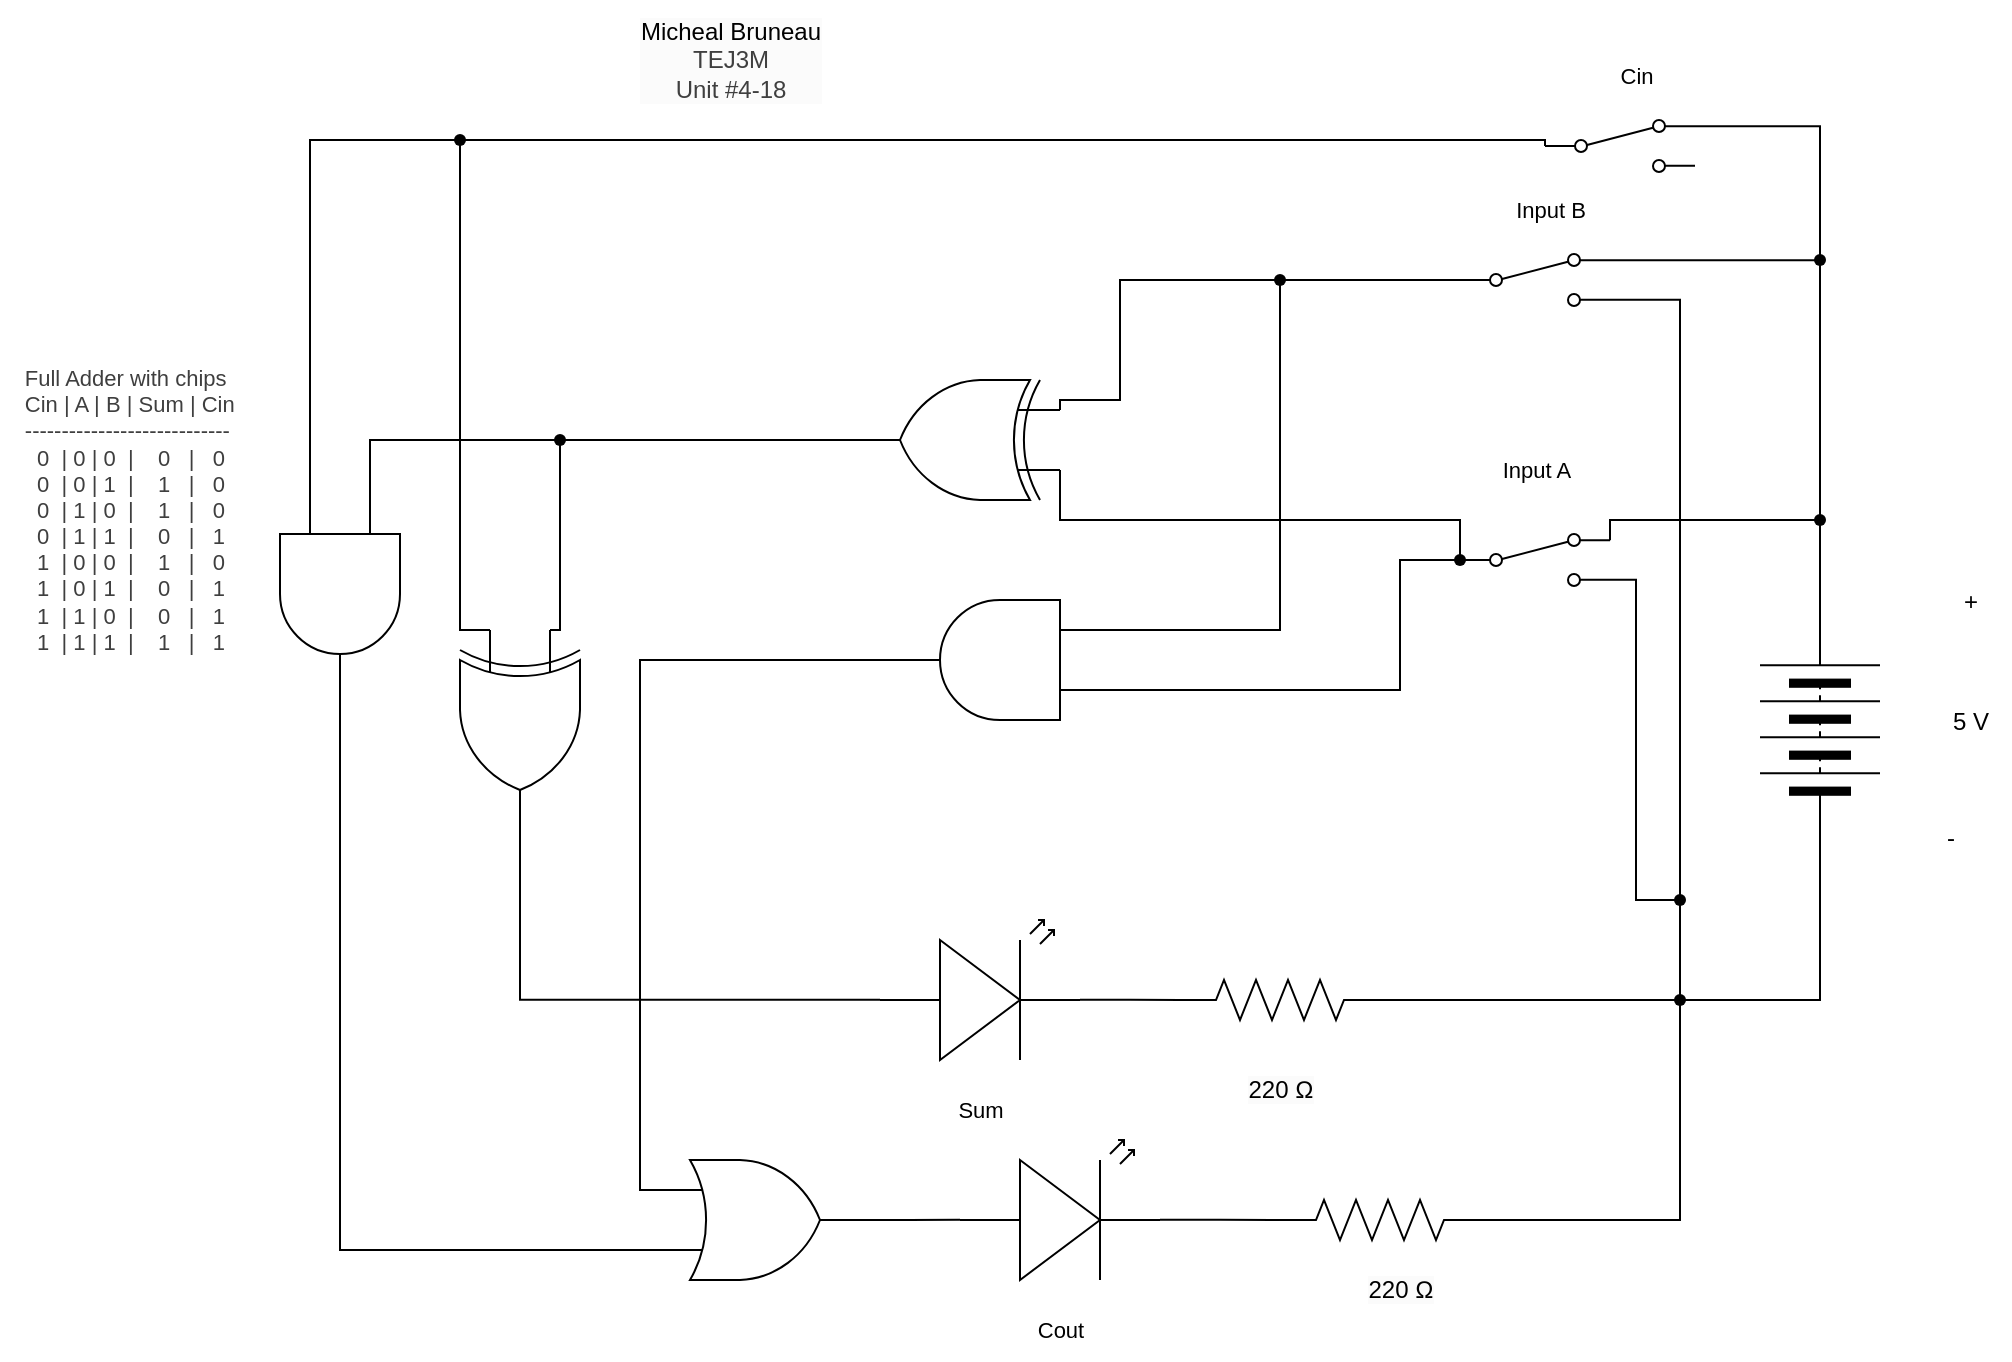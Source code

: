 <mxfile>
    <diagram id="pGN1fUSrJsTgnADHcw5h" name="Page-1">
        <mxGraphModel dx="2281" dy="856" grid="1" gridSize="10" guides="1" tooltips="1" connect="1" arrows="1" fold="1" page="1" pageScale="1" pageWidth="850" pageHeight="1100" math="0" shadow="0">
            <root>
                <mxCell id="0"/>
                <mxCell id="1" parent="0"/>
                <mxCell id="87" value="&lt;span style=&quot;scrollbar-color: rgb(226, 226, 226) rgb(251, 251, 251); background-color: rgb(251, 251, 251); color: rgb(0, 0, 0);&quot;&gt;Micheal Bruneau&lt;/span&gt;&lt;div style=&quot;scrollbar-color: rgb(226, 226, 226) rgb(251, 251, 251); background-color: rgb(251, 251, 251); color: rgb(63, 63, 63);&quot;&gt;TEJ3M&lt;/div&gt;&lt;div style=&quot;scrollbar-color: rgb(226, 226, 226) rgb(251, 251, 251); background-color: rgb(251, 251, 251); color: rgb(63, 63, 63);&quot;&gt;Unit #4-18&lt;/div&gt;" style="text;html=1;align=center;verticalAlign=middle;resizable=0;points=[];autosize=1;strokeColor=none;fillColor=none;" vertex="1" parent="1">
                    <mxGeometry x="180" y="190" width="110" height="60" as="geometry"/>
                </mxCell>
                <mxCell id="88" value="&lt;div style=&quot;scrollbar-color: rgb(226, 226, 226) rgb(251, 251, 251); font-size: 11px; text-align: left; color: rgb(63, 63, 63);&quot;&gt;&lt;span style=&quot;background-color: rgb(255, 255, 255);&quot;&gt;Full Adder with chips&lt;/span&gt;&lt;/div&gt;&lt;div style=&quot;scrollbar-color: rgb(226, 226, 226) rgb(251, 251, 251); font-size: 11px; text-align: left; color: rgb(63, 63, 63);&quot;&gt;&lt;span style=&quot;color: light-dark(rgb(63, 63, 63), rgb(183, 183, 183));&quot;&gt;Cin | A | B | Sum | Cin&lt;/span&gt;&lt;/div&gt;&lt;div style=&quot;color: rgb(63, 63, 63); scrollbar-color: rgb(226, 226, 226) rgb(251, 251, 251); font-size: 11px; text-align: left;&quot;&gt;----------------------------&lt;/div&gt;&lt;div style=&quot;color: rgb(63, 63, 63); scrollbar-color: rgb(226, 226, 226) rgb(251, 251, 251); font-size: 11px; text-align: left;&quot;&gt;&amp;nbsp; 0&amp;nbsp; | 0 | 0&amp;nbsp; |&amp;nbsp; &amp;nbsp; 0&amp;nbsp; &amp;nbsp;|&amp;nbsp; &amp;nbsp;0&lt;/div&gt;&lt;div style=&quot;color: rgb(63, 63, 63); scrollbar-color: rgb(226, 226, 226) rgb(251, 251, 251); font-size: 11px; text-align: left;&quot;&gt;&amp;nbsp; 0&amp;nbsp; | 0 | 1&amp;nbsp; |&amp;nbsp; &amp;nbsp; 1&amp;nbsp; &amp;nbsp;|&amp;nbsp; &amp;nbsp;0&lt;/div&gt;&lt;div style=&quot;color: rgb(63, 63, 63); scrollbar-color: rgb(226, 226, 226) rgb(251, 251, 251); font-size: 11px; text-align: left;&quot;&gt;&amp;nbsp; 0&amp;nbsp; | 1 | 0&amp;nbsp; |&amp;nbsp; &amp;nbsp; 1&amp;nbsp; &amp;nbsp;|&amp;nbsp; &amp;nbsp;0&lt;/div&gt;&lt;div style=&quot;color: rgb(63, 63, 63); scrollbar-color: rgb(226, 226, 226) rgb(251, 251, 251); font-size: 11px; text-align: left;&quot;&gt;&amp;nbsp; 0&amp;nbsp; | 1 | 1&amp;nbsp; |&amp;nbsp; &amp;nbsp; 0&amp;nbsp; &amp;nbsp;|&amp;nbsp; &amp;nbsp;1&lt;/div&gt;&lt;div style=&quot;color: rgb(63, 63, 63); scrollbar-color: rgb(226, 226, 226) rgb(251, 251, 251); font-size: 11px; text-align: left;&quot;&gt;&amp;nbsp; 1&amp;nbsp; | 0 | 0&amp;nbsp; |&amp;nbsp; &amp;nbsp; 1&amp;nbsp; &amp;nbsp;|&amp;nbsp; &amp;nbsp;0&lt;/div&gt;&lt;div style=&quot;color: rgb(63, 63, 63); scrollbar-color: rgb(226, 226, 226) rgb(251, 251, 251); font-size: 11px; text-align: left;&quot;&gt;&amp;nbsp; 1&amp;nbsp; | 0 | 1&amp;nbsp; |&amp;nbsp; &amp;nbsp; 0&amp;nbsp; &amp;nbsp;|&amp;nbsp; &amp;nbsp;1&lt;/div&gt;&lt;div style=&quot;color: rgb(63, 63, 63); scrollbar-color: rgb(226, 226, 226) rgb(251, 251, 251); font-size: 11px; text-align: left;&quot;&gt;&amp;nbsp; 1&amp;nbsp; | 1 | 0&amp;nbsp; |&amp;nbsp; &amp;nbsp; 0&amp;nbsp; &amp;nbsp;|&amp;nbsp; &amp;nbsp;1&lt;/div&gt;&lt;div style=&quot;color: rgb(63, 63, 63); scrollbar-color: rgb(226, 226, 226) rgb(251, 251, 251); font-size: 11px; text-align: left;&quot;&gt;&amp;nbsp; 1&amp;nbsp; | 1 | 1&amp;nbsp; |&amp;nbsp; &amp;nbsp; 1&amp;nbsp; &amp;nbsp;|&amp;nbsp; &amp;nbsp;1&amp;nbsp;&amp;nbsp;&lt;/div&gt;" style="text;html=1;align=center;verticalAlign=middle;resizable=0;points=[];autosize=1;strokeColor=none;fillColor=none;" vertex="1" parent="1">
                    <mxGeometry x="-130" y="365" width="130" height="160" as="geometry"/>
                </mxCell>
                <mxCell id="89" style="edgeStyle=orthogonalEdgeStyle;html=1;exitX=1;exitY=0.5;exitDx=0;exitDy=0;endArrow=none;endFill=0;rounded=0;entryX=1;entryY=0.12;entryDx=0;entryDy=0;" edge="1" parent="1" source="90" target="104">
                    <mxGeometry relative="1" as="geometry">
                        <mxPoint x="780" y="325" as="targetPoint"/>
                        <Array as="points">
                            <mxPoint x="780" y="320"/>
                        </Array>
                    </mxGeometry>
                </mxCell>
                <mxCell id="90" value="" style="pointerEvents=1;verticalLabelPosition=bottom;shadow=0;dashed=0;align=center;html=1;verticalAlign=top;shape=mxgraph.electrical.miscellaneous.batteryStack;rotation=-90;" vertex="1" parent="1">
                    <mxGeometry x="730" y="525" width="100" height="60" as="geometry"/>
                </mxCell>
                <mxCell id="91" value="+" style="text;html=1;align=center;verticalAlign=middle;resizable=0;points=[];autosize=1;strokeColor=none;fillColor=none;" vertex="1" parent="1">
                    <mxGeometry x="840" y="476" width="30" height="30" as="geometry"/>
                </mxCell>
                <mxCell id="92" value="-" style="text;html=1;align=center;verticalAlign=middle;resizable=0;points=[];autosize=1;strokeColor=none;fillColor=none;" vertex="1" parent="1">
                    <mxGeometry x="830" y="594" width="30" height="30" as="geometry"/>
                </mxCell>
                <mxCell id="93" value="5 V" style="text;html=1;align=center;verticalAlign=middle;resizable=0;points=[];autosize=1;strokeColor=none;fillColor=none;" vertex="1" parent="1">
                    <mxGeometry x="835" y="536" width="40" height="30" as="geometry"/>
                </mxCell>
                <mxCell id="94" style="edgeStyle=orthogonalEdgeStyle;shape=connector;curved=0;rounded=0;html=1;exitDx=0;exitDy=0;exitPerimeter=0;strokeColor=default;align=center;verticalAlign=middle;fontFamily=Helvetica;fontSize=11;fontColor=default;labelBackgroundColor=default;endArrow=none;endFill=0;entryX=1;entryY=0.88;entryDx=0;entryDy=0;" edge="1" parent="1" source="105" target="101">
                    <mxGeometry relative="1" as="geometry">
                        <mxPoint x="690" y="490" as="targetPoint"/>
                        <Array as="points">
                            <mxPoint x="688" y="640"/>
                            <mxPoint x="688" y="480"/>
                        </Array>
                    </mxGeometry>
                </mxCell>
                <mxCell id="95" value="" style="shape=waypoint;sketch=0;fillStyle=solid;size=6;pointerEvents=1;points=[];fillColor=none;resizable=0;rotatable=0;perimeter=centerPerimeter;snapToPoint=1;fontFamily=Helvetica;fontSize=11;fontColor=default;labelBackgroundColor=default;" vertex="1" parent="1">
                    <mxGeometry x="770" y="440" width="20" height="20" as="geometry"/>
                </mxCell>
                <mxCell id="96" style="edgeStyle=orthogonalEdgeStyle;shape=connector;curved=0;rounded=0;html=1;exitX=1;exitY=0.5;exitDx=0;exitDy=0;entryX=1;entryY=0.12;entryDx=0;entryDy=0;strokeColor=default;align=center;verticalAlign=middle;fontFamily=Helvetica;fontSize=11;fontColor=default;labelBackgroundColor=default;endArrow=none;endFill=0;" edge="1" parent="1" source="90" target="101">
                    <mxGeometry relative="1" as="geometry">
                        <Array as="points">
                            <mxPoint x="780" y="450"/>
                            <mxPoint x="675" y="450"/>
                        </Array>
                        <mxPoint x="690" y="450" as="targetPoint"/>
                    </mxGeometry>
                </mxCell>
                <mxCell id="97" value="Input A" style="text;html=1;align=center;verticalAlign=middle;resizable=0;points=[];autosize=1;strokeColor=none;fillColor=none;fontFamily=Helvetica;fontSize=11;fontColor=default;labelBackgroundColor=default;" vertex="1" parent="1">
                    <mxGeometry x="607.5" y="410" width="60" height="30" as="geometry"/>
                </mxCell>
                <mxCell id="98" value="&lt;span style=&quot;color: rgb(0, 0, 0); font-size: 12px; background-color: rgb(251, 251, 251);&quot;&gt;220 Ω&lt;/span&gt;" style="text;html=1;align=center;verticalAlign=middle;resizable=0;points=[];autosize=1;strokeColor=none;fillColor=none;fontFamily=Helvetica;fontSize=11;fontColor=default;labelBackgroundColor=default;" vertex="1" parent="1">
                    <mxGeometry x="480" y="720" width="60" height="30" as="geometry"/>
                </mxCell>
                <mxCell id="99" value="Sum" style="text;html=1;align=center;verticalAlign=middle;resizable=0;points=[];autosize=1;strokeColor=none;fillColor=none;fontFamily=Helvetica;fontSize=11;fontColor=default;labelBackgroundColor=default;" vertex="1" parent="1">
                    <mxGeometry x="335" y="730" width="50" height="30" as="geometry"/>
                </mxCell>
                <mxCell id="100" value="" style="shape=connector;rounded=0;html=1;exitX=0;exitY=0.25;exitDx=0;exitDy=0;exitPerimeter=0;entryDx=0;entryDy=0;entryPerimeter=0;strokeColor=default;align=center;verticalAlign=middle;fontFamily=Helvetica;fontSize=11;fontColor=default;labelBackgroundColor=default;endArrow=none;endFill=0;edgeStyle=orthogonalEdgeStyle;" edge="1" parent="1" source="106">
                    <mxGeometry relative="1" as="geometry">
                        <mxPoint x="410" y="420" as="sourcePoint"/>
                        <mxPoint x="600" y="470" as="targetPoint"/>
                        <Array as="points">
                            <mxPoint x="400" y="450"/>
                            <mxPoint x="600" y="450"/>
                        </Array>
                    </mxGeometry>
                </mxCell>
                <mxCell id="101" value="" style="html=1;shape=mxgraph.electrical.electro-mechanical.twoWaySwitch;aspect=fixed;elSwitchState=2;" vertex="1" parent="1">
                    <mxGeometry x="600" y="457" width="75" height="26" as="geometry"/>
                </mxCell>
                <mxCell id="102" value="Input B" style="text;html=1;align=center;verticalAlign=middle;resizable=0;points=[];autosize=1;strokeColor=none;fillColor=none;fontFamily=Helvetica;fontSize=11;fontColor=default;labelBackgroundColor=default;" vertex="1" parent="1">
                    <mxGeometry x="615" y="280" width="60" height="30" as="geometry"/>
                </mxCell>
                <mxCell id="103" value="" style="shape=connector;rounded=0;html=1;exitX=0;exitY=0.75;exitDx=0;exitDy=0;exitPerimeter=0;entryDx=0;entryDy=0;strokeColor=default;align=center;verticalAlign=middle;fontFamily=Helvetica;fontSize=11;fontColor=default;labelBackgroundColor=default;endArrow=none;endFill=0;edgeStyle=orthogonalEdgeStyle;entryX=0;entryY=0.5;" edge="1" parent="1" source="106" target="104">
                    <mxGeometry relative="1" as="geometry">
                        <mxPoint x="410" y="390" as="sourcePoint"/>
                        <mxPoint x="600" y="345" as="targetPoint"/>
                        <Array as="points">
                            <mxPoint x="400" y="390"/>
                            <mxPoint x="430" y="390"/>
                            <mxPoint x="430" y="330"/>
                        </Array>
                    </mxGeometry>
                </mxCell>
                <mxCell id="104" value="" style="html=1;shape=mxgraph.electrical.electro-mechanical.twoWaySwitch;aspect=fixed;elSwitchState=2;" vertex="1" parent="1">
                    <mxGeometry x="600" y="317" width="75" height="26" as="geometry"/>
                </mxCell>
                <mxCell id="105" value="" style="shape=waypoint;sketch=0;fillStyle=solid;size=6;pointerEvents=1;points=[];fillColor=none;resizable=0;rotatable=0;perimeter=centerPerimeter;snapToPoint=1;fontFamily=Helvetica;fontSize=11;fontColor=default;labelBackgroundColor=default;" vertex="1" parent="1">
                    <mxGeometry x="700" y="630" width="20" height="20" as="geometry"/>
                </mxCell>
                <mxCell id="106" value="" style="verticalLabelPosition=bottom;shadow=0;dashed=0;align=center;html=1;verticalAlign=top;shape=mxgraph.electrical.logic_gates.logic_gate;operation=xor;rotation=-180;" vertex="1" parent="1">
                    <mxGeometry x="300" y="380" width="100" height="60" as="geometry"/>
                </mxCell>
                <mxCell id="107" value="" style="pointerEvents=1;verticalLabelPosition=bottom;shadow=0;dashed=0;align=center;html=1;verticalAlign=top;shape=mxgraph.electrical.resistors.resistor_2;" vertex="1" parent="1">
                    <mxGeometry x="460" y="680" width="100" height="20" as="geometry"/>
                </mxCell>
                <mxCell id="108" value="" style="verticalLabelPosition=bottom;shadow=0;dashed=0;align=center;html=1;verticalAlign=top;shape=mxgraph.electrical.opto_electronics.led_2;pointerEvents=1;" vertex="1" parent="1">
                    <mxGeometry x="310" y="650" width="100" height="70" as="geometry"/>
                </mxCell>
                <mxCell id="109" style="edgeStyle=orthogonalEdgeStyle;html=1;exitX=1;exitY=0.57;exitDx=0;exitDy=0;exitPerimeter=0;entryX=0;entryY=0.5;entryDx=0;entryDy=0;entryPerimeter=0;rounded=0;endArrow=none;endFill=0;" edge="1" parent="1" source="108" target="107">
                    <mxGeometry relative="1" as="geometry"/>
                </mxCell>
                <mxCell id="111" value="" style="verticalLabelPosition=bottom;shadow=0;dashed=0;align=center;html=1;verticalAlign=top;shape=mxgraph.electrical.logic_gates.logic_gate;operation=and;fontFamily=Helvetica;fontSize=11;fontColor=default;labelBackgroundColor=default;rotation=-180;" vertex="1" parent="1">
                    <mxGeometry x="320" y="490" width="100" height="60" as="geometry"/>
                </mxCell>
                <mxCell id="112" style="edgeStyle=orthogonalEdgeStyle;shape=connector;rounded=0;html=1;exitDx=0;exitDy=0;entryX=0;entryY=0.75;entryDx=0;entryDy=0;entryPerimeter=0;strokeColor=default;align=center;verticalAlign=middle;fontFamily=Helvetica;fontSize=11;fontColor=default;labelBackgroundColor=default;endArrow=none;endFill=0;" edge="1" parent="1" source="116" target="111">
                    <mxGeometry relative="1" as="geometry">
                        <Array as="points">
                            <mxPoint x="510" y="505"/>
                        </Array>
                    </mxGeometry>
                </mxCell>
                <mxCell id="113" style="edgeStyle=orthogonalEdgeStyle;shape=connector;rounded=0;html=1;exitX=0;exitY=0.5;exitDx=0;exitDy=0;entryX=0;entryY=0.25;entryDx=0;entryDy=0;entryPerimeter=0;strokeColor=default;align=center;verticalAlign=middle;fontFamily=Helvetica;fontSize=11;fontColor=default;labelBackgroundColor=default;endArrow=none;endFill=0;" edge="1" parent="1" source="101" target="111">
                    <mxGeometry relative="1" as="geometry">
                        <Array as="points">
                            <mxPoint x="570" y="470"/>
                            <mxPoint x="570" y="535"/>
                        </Array>
                    </mxGeometry>
                </mxCell>
                <mxCell id="114" value="" style="shape=waypoint;sketch=0;fillStyle=solid;size=6;pointerEvents=1;points=[];fillColor=none;resizable=0;rotatable=0;perimeter=centerPerimeter;snapToPoint=1;fontFamily=Helvetica;fontSize=11;fontColor=default;labelBackgroundColor=default;" vertex="1" parent="1">
                    <mxGeometry x="590" y="460" width="20" height="20" as="geometry"/>
                </mxCell>
                <mxCell id="115" value="" style="edgeStyle=orthogonalEdgeStyle;shape=connector;rounded=0;html=1;exitX=0;exitY=0.5;exitDx=0;exitDy=0;entryDx=0;entryDy=0;entryPerimeter=0;strokeColor=default;align=center;verticalAlign=middle;fontFamily=Helvetica;fontSize=11;fontColor=default;labelBackgroundColor=default;endArrow=none;endFill=0;" edge="1" parent="1" source="104" target="116">
                    <mxGeometry relative="1" as="geometry">
                        <mxPoint x="600" y="345" as="sourcePoint"/>
                        <mxPoint x="420" y="505" as="targetPoint"/>
                        <Array as="points">
                            <mxPoint x="600" y="330"/>
                        </Array>
                    </mxGeometry>
                </mxCell>
                <mxCell id="116" value="" style="shape=waypoint;sketch=0;fillStyle=solid;size=6;pointerEvents=1;points=[];fillColor=none;resizable=0;rotatable=0;perimeter=centerPerimeter;snapToPoint=1;fontFamily=Helvetica;fontSize=11;fontColor=default;labelBackgroundColor=default;" vertex="1" parent="1">
                    <mxGeometry x="500" y="320" width="20" height="20" as="geometry"/>
                </mxCell>
                <mxCell id="117" value="&lt;span style=&quot;color: rgb(0, 0, 0); font-size: 12px; background-color: rgb(251, 251, 251);&quot;&gt;220 Ω&lt;/span&gt;" style="text;html=1;align=center;verticalAlign=middle;resizable=0;points=[];autosize=1;strokeColor=none;fillColor=none;fontFamily=Helvetica;fontSize=11;fontColor=default;labelBackgroundColor=default;" vertex="1" parent="1">
                    <mxGeometry x="540" y="820" width="60" height="30" as="geometry"/>
                </mxCell>
                <mxCell id="118" value="Cout" style="text;html=1;align=center;verticalAlign=middle;resizable=0;points=[];autosize=1;strokeColor=none;fillColor=none;fontFamily=Helvetica;fontSize=11;fontColor=default;labelBackgroundColor=default;" vertex="1" parent="1">
                    <mxGeometry x="375" y="840" width="50" height="30" as="geometry"/>
                </mxCell>
                <mxCell id="119" value="" style="pointerEvents=1;verticalLabelPosition=bottom;shadow=0;dashed=0;align=center;html=1;verticalAlign=top;shape=mxgraph.electrical.resistors.resistor_2;" vertex="1" parent="1">
                    <mxGeometry x="510" y="790" width="100" height="20" as="geometry"/>
                </mxCell>
                <mxCell id="120" value="" style="verticalLabelPosition=bottom;shadow=0;dashed=0;align=center;html=1;verticalAlign=top;shape=mxgraph.electrical.opto_electronics.led_2;pointerEvents=1;" vertex="1" parent="1">
                    <mxGeometry x="350" y="760" width="100" height="70" as="geometry"/>
                </mxCell>
                <mxCell id="121" style="edgeStyle=orthogonalEdgeStyle;html=1;exitX=1;exitY=0.57;exitDx=0;exitDy=0;exitPerimeter=0;entryX=0;entryY=0.5;entryDx=0;entryDy=0;entryPerimeter=0;rounded=0;endArrow=none;endFill=0;" edge="1" parent="1" source="120" target="119">
                    <mxGeometry relative="1" as="geometry"/>
                </mxCell>
                <mxCell id="123" style="edgeStyle=orthogonalEdgeStyle;shape=connector;rounded=0;html=1;exitX=1;exitY=0.5;exitDx=0;exitDy=0;exitPerimeter=0;entryX=-0.062;entryY=0.669;entryDx=0;entryDy=0;entryPerimeter=0;strokeColor=default;align=center;verticalAlign=middle;fontFamily=Helvetica;fontSize=11;fontColor=default;labelBackgroundColor=default;endArrow=none;endFill=0;" edge="1" parent="1" source="107" target="128">
                    <mxGeometry relative="1" as="geometry">
                        <Array as="points">
                            <mxPoint x="560" y="690"/>
                            <mxPoint x="710" y="690"/>
                        </Array>
                    </mxGeometry>
                </mxCell>
                <mxCell id="124" style="edgeStyle=orthogonalEdgeStyle;shape=connector;rounded=0;html=1;exitX=1;exitY=0.5;exitDx=0;exitDy=0;exitPerimeter=0;entryX=0.662;entryY=0.841;entryDx=0;entryDy=0;entryPerimeter=0;strokeColor=default;align=center;verticalAlign=middle;fontFamily=Helvetica;fontSize=11;fontColor=default;labelBackgroundColor=default;endArrow=none;endFill=0;" edge="1" parent="1" source="119" target="128">
                    <mxGeometry relative="1" as="geometry"/>
                </mxCell>
                <mxCell id="125" style="edgeStyle=orthogonalEdgeStyle;shape=connector;rounded=0;html=1;exitX=0;exitY=0.5;exitDx=0;exitDy=0;entryX=1.179;entryY=0.738;entryDx=0;entryDy=0;entryPerimeter=0;strokeColor=default;align=center;verticalAlign=middle;fontFamily=Helvetica;fontSize=11;fontColor=default;labelBackgroundColor=default;endArrow=none;endFill=0;" edge="1" parent="1" source="90" target="128">
                    <mxGeometry relative="1" as="geometry">
                        <Array as="points">
                            <mxPoint x="780" y="690"/>
                            <mxPoint x="710" y="690"/>
                        </Array>
                    </mxGeometry>
                </mxCell>
                <mxCell id="126" style="edgeStyle=orthogonalEdgeStyle;shape=connector;rounded=0;html=1;exitDx=0;exitDy=0;entryX=0.386;entryY=0.152;entryDx=0;entryDy=0;entryPerimeter=0;strokeColor=default;align=center;verticalAlign=middle;fontFamily=Helvetica;fontSize=11;fontColor=default;labelBackgroundColor=default;endArrow=none;endFill=0;" edge="1" parent="1" source="128" target="105">
                    <mxGeometry relative="1" as="geometry"/>
                </mxCell>
                <mxCell id="127" value="" style="edgeStyle=orthogonalEdgeStyle;shape=connector;rounded=0;html=1;exitX=1;exitY=0.88;exitDx=0;exitDy=0;entryDx=0;entryDy=0;entryPerimeter=0;strokeColor=default;align=center;verticalAlign=middle;fontFamily=Helvetica;fontSize=11;fontColor=default;labelBackgroundColor=default;endArrow=none;endFill=0;" edge="1" parent="1" source="104" target="128">
                    <mxGeometry relative="1" as="geometry">
                        <mxPoint x="675" y="355" as="sourcePoint"/>
                        <mxPoint x="710" y="710" as="targetPoint"/>
                    </mxGeometry>
                </mxCell>
                <mxCell id="128" value="" style="shape=waypoint;sketch=0;fillStyle=solid;size=6;pointerEvents=1;points=[];fillColor=none;resizable=0;rotatable=0;perimeter=centerPerimeter;snapToPoint=1;fontFamily=Helvetica;fontSize=11;fontColor=default;labelBackgroundColor=default;" vertex="1" parent="1">
                    <mxGeometry x="700" y="680" width="20" height="20" as="geometry"/>
                </mxCell>
                <mxCell id="129" value="" style="html=1;shape=mxgraph.electrical.electro-mechanical.twoWaySwitch;aspect=fixed;elSwitchState=2;" vertex="1" parent="1">
                    <mxGeometry x="642.5" y="250" width="75" height="26" as="geometry"/>
                </mxCell>
                <mxCell id="130" value="Cin" style="text;html=1;align=center;verticalAlign=middle;resizable=0;points=[];autosize=1;strokeColor=none;fillColor=none;fontFamily=Helvetica;fontSize=11;fontColor=default;labelBackgroundColor=default;" vertex="1" parent="1">
                    <mxGeometry x="667.5" y="213" width="40" height="30" as="geometry"/>
                </mxCell>
                <mxCell id="142" value="" style="shape=waypoint;sketch=0;fillStyle=solid;size=6;pointerEvents=1;points=[];fillColor=none;resizable=0;rotatable=0;perimeter=centerPerimeter;snapToPoint=1;fontFamily=Helvetica;fontSize=11;fontColor=default;labelBackgroundColor=default;" vertex="1" parent="1">
                    <mxGeometry x="770" y="310" width="20" height="20" as="geometry"/>
                </mxCell>
                <mxCell id="144" style="edgeStyle=orthogonalEdgeStyle;html=1;exitX=1;exitY=0.12;exitDx=0;exitDy=0;entryX=0.458;entryY=-0.025;entryDx=0;entryDy=0;entryPerimeter=0;rounded=0;endArrow=none;endFill=0;" edge="1" parent="1" source="129" target="142">
                    <mxGeometry relative="1" as="geometry"/>
                </mxCell>
                <mxCell id="145" value="" style="verticalLabelPosition=bottom;shadow=0;dashed=0;align=center;html=1;verticalAlign=top;shape=mxgraph.electrical.logic_gates.logic_gate;operation=xor;fontFamily=Helvetica;fontSize=11;fontColor=default;labelBackgroundColor=default;rotation=90;" vertex="1" parent="1">
                    <mxGeometry x="80" y="525" width="100" height="60" as="geometry"/>
                </mxCell>
                <mxCell id="146" style="edgeStyle=orthogonalEdgeStyle;shape=connector;rounded=0;html=1;exitDx=0;exitDy=0;exitPerimeter=0;entryX=0;entryY=0.25;entryDx=0;entryDy=0;entryPerimeter=0;strokeColor=default;align=center;verticalAlign=middle;fontFamily=Helvetica;fontSize=11;fontColor=default;labelBackgroundColor=default;endArrow=none;endFill=0;" edge="1" parent="1" source="155" target="145">
                    <mxGeometry relative="1" as="geometry">
                        <Array as="points">
                            <mxPoint x="150" y="410"/>
                            <mxPoint x="150" y="505"/>
                        </Array>
                    </mxGeometry>
                </mxCell>
                <mxCell id="147" style="edgeStyle=orthogonalEdgeStyle;shape=connector;rounded=0;html=1;exitX=0;exitY=0.5;exitDx=0;exitDy=0;entryX=0;entryY=0.75;entryDx=0;entryDy=0;entryPerimeter=0;strokeColor=default;align=center;verticalAlign=middle;fontFamily=Helvetica;fontSize=11;fontColor=default;labelBackgroundColor=default;endArrow=none;endFill=0;" edge="1" parent="1" source="129" target="145">
                    <mxGeometry relative="1" as="geometry">
                        <Array as="points">
                            <mxPoint x="643" y="260"/>
                            <mxPoint x="100" y="260"/>
                            <mxPoint x="100" y="505"/>
                        </Array>
                    </mxGeometry>
                </mxCell>
                <mxCell id="148" value="" style="verticalLabelPosition=bottom;shadow=0;dashed=0;align=center;html=1;verticalAlign=top;shape=mxgraph.electrical.logic_gates.logic_gate;operation=or;fontFamily=Helvetica;fontSize=11;fontColor=default;labelBackgroundColor=default;" vertex="1" parent="1">
                    <mxGeometry x="200" y="770" width="100" height="60" as="geometry"/>
                </mxCell>
                <mxCell id="150" style="edgeStyle=orthogonalEdgeStyle;shape=connector;rounded=0;html=1;exitX=1;exitY=0.5;exitDx=0;exitDy=0;exitPerimeter=0;entryX=0;entryY=0.57;entryDx=0;entryDy=0;entryPerimeter=0;strokeColor=default;align=center;verticalAlign=middle;fontFamily=Helvetica;fontSize=11;fontColor=default;labelBackgroundColor=default;endArrow=none;endFill=0;" edge="1" parent="1" source="148" target="120">
                    <mxGeometry relative="1" as="geometry"/>
                </mxCell>
                <mxCell id="151" style="edgeStyle=orthogonalEdgeStyle;shape=connector;rounded=0;html=1;exitX=1;exitY=0.5;exitDx=0;exitDy=0;exitPerimeter=0;entryX=0;entryY=0.25;entryDx=0;entryDy=0;entryPerimeter=0;strokeColor=default;align=center;verticalAlign=middle;fontFamily=Helvetica;fontSize=11;fontColor=default;labelBackgroundColor=default;endArrow=none;endFill=0;" edge="1" parent="1" source="111" target="148">
                    <mxGeometry relative="1" as="geometry"/>
                </mxCell>
                <mxCell id="153" style="edgeStyle=orthogonalEdgeStyle;shape=connector;rounded=0;html=1;exitX=1;exitY=0.5;exitDx=0;exitDy=0;exitPerimeter=0;entryX=0;entryY=0.57;entryDx=0;entryDy=0;entryPerimeter=0;strokeColor=default;align=center;verticalAlign=middle;fontFamily=Helvetica;fontSize=11;fontColor=default;labelBackgroundColor=default;endArrow=none;endFill=0;" edge="1" parent="1" source="145" target="108">
                    <mxGeometry relative="1" as="geometry"/>
                </mxCell>
                <mxCell id="157" style="edgeStyle=orthogonalEdgeStyle;shape=connector;rounded=0;html=1;exitX=0;exitY=0.25;exitDx=0;exitDy=0;exitPerimeter=0;strokeColor=default;align=center;verticalAlign=middle;fontFamily=Helvetica;fontSize=11;fontColor=default;labelBackgroundColor=default;endArrow=none;endFill=0;" edge="1" parent="1" source="154" target="155">
                    <mxGeometry relative="1" as="geometry">
                        <Array as="points">
                            <mxPoint x="55" y="410"/>
                        </Array>
                    </mxGeometry>
                </mxCell>
                <mxCell id="160" style="edgeStyle=orthogonalEdgeStyle;shape=connector;rounded=0;html=1;exitDx=0;exitDy=0;exitPerimeter=0;strokeColor=default;align=center;verticalAlign=middle;fontFamily=Helvetica;fontSize=11;fontColor=default;labelBackgroundColor=default;endArrow=none;endFill=0;" edge="1" parent="1" source="158">
                    <mxGeometry relative="1" as="geometry">
                        <mxPoint x="100" y="260" as="targetPoint"/>
                        <Array as="points">
                            <mxPoint x="100" y="260"/>
                        </Array>
                    </mxGeometry>
                </mxCell>
                <mxCell id="161" style="edgeStyle=orthogonalEdgeStyle;shape=connector;rounded=0;html=1;exitX=1;exitY=0.5;exitDx=0;exitDy=0;exitPerimeter=0;strokeColor=default;align=center;verticalAlign=middle;fontFamily=Helvetica;fontSize=11;fontColor=default;labelBackgroundColor=default;endArrow=none;endFill=0;entryX=0;entryY=0.75;entryDx=0;entryDy=0;entryPerimeter=0;" edge="1" parent="1" source="154" target="148">
                    <mxGeometry relative="1" as="geometry">
                        <mxPoint x="10" y="943.75" as="targetPoint"/>
                    </mxGeometry>
                </mxCell>
                <mxCell id="154" value="" style="verticalLabelPosition=bottom;shadow=0;dashed=0;align=center;html=1;verticalAlign=top;shape=mxgraph.electrical.logic_gates.logic_gate;operation=and;fontFamily=Helvetica;fontSize=11;fontColor=default;labelBackgroundColor=default;rotation=90;" vertex="1" parent="1">
                    <mxGeometry x="-10" y="457" width="100" height="60" as="geometry"/>
                </mxCell>
                <mxCell id="156" value="" style="edgeStyle=orthogonalEdgeStyle;shape=connector;rounded=0;html=1;exitX=1;exitY=0.5;exitDx=0;exitDy=0;exitPerimeter=0;entryDx=0;entryDy=0;entryPerimeter=0;strokeColor=default;align=center;verticalAlign=middle;fontFamily=Helvetica;fontSize=11;fontColor=default;labelBackgroundColor=default;endArrow=none;endFill=0;" edge="1" parent="1" source="106" target="155">
                    <mxGeometry relative="1" as="geometry">
                        <mxPoint x="300" y="410" as="sourcePoint"/>
                        <mxPoint x="145" y="505" as="targetPoint"/>
                        <Array as="points"/>
                    </mxGeometry>
                </mxCell>
                <mxCell id="155" value="" style="shape=waypoint;sketch=0;fillStyle=solid;size=6;pointerEvents=1;points=[];fillColor=none;resizable=0;rotatable=0;perimeter=centerPerimeter;snapToPoint=1;fontFamily=Helvetica;fontSize=11;fontColor=default;labelBackgroundColor=default;" vertex="1" parent="1">
                    <mxGeometry x="140" y="400" width="20" height="20" as="geometry"/>
                </mxCell>
                <mxCell id="163" value="" style="edgeStyle=orthogonalEdgeStyle;shape=connector;rounded=0;html=1;exitX=0;exitY=0.75;exitDx=0;exitDy=0;exitPerimeter=0;strokeColor=default;align=center;verticalAlign=middle;fontFamily=Helvetica;fontSize=11;fontColor=default;labelBackgroundColor=default;endArrow=none;endFill=0;" edge="1" parent="1" source="154" target="158">
                    <mxGeometry relative="1" as="geometry">
                        <mxPoint x="-35" y="430" as="sourcePoint"/>
                        <mxPoint x="100" y="260" as="targetPoint"/>
                        <Array as="points">
                            <mxPoint x="25" y="260"/>
                        </Array>
                    </mxGeometry>
                </mxCell>
                <mxCell id="158" value="" style="shape=waypoint;sketch=0;fillStyle=solid;size=6;pointerEvents=1;points=[];fillColor=none;resizable=0;rotatable=0;perimeter=centerPerimeter;snapToPoint=1;fontFamily=Helvetica;fontSize=11;fontColor=default;labelBackgroundColor=default;" vertex="1" parent="1">
                    <mxGeometry x="90" y="250" width="20" height="20" as="geometry"/>
                </mxCell>
            </root>
        </mxGraphModel>
    </diagram>
</mxfile>